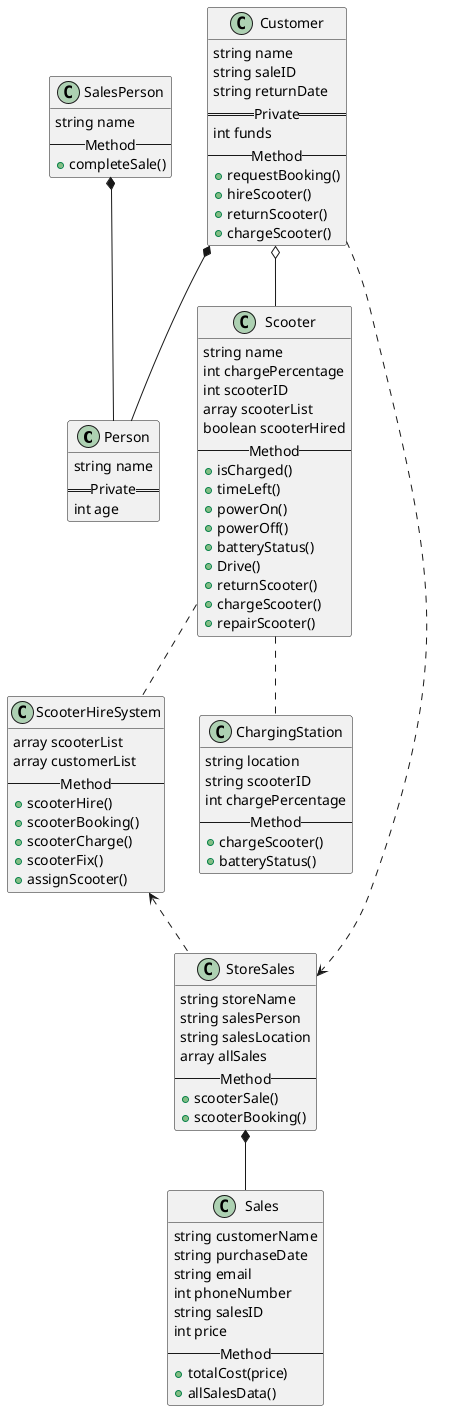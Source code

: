 "@startuml Planning"

Class Person {
    string name
    ==Private==
    int age
}

Class Customer {
    string name
    string saleID
    string returnDate
    ==Private==
    int funds
  --Method--
    +requestBooking()
    +hireScooter()
    +returnScooter()
    +chargeScooter()
}

Class SalesPerson {
    string name
    --Method--
    +completeSale()
}

Class Scooter {
    string name
    int chargePercentage
    int scooterID
    array scooterList
    boolean scooterHired
    --Method--
    +isCharged()
    +timeLeft()
    +powerOn()
    +powerOff()
    +batteryStatus()
    +Drive()
    +returnScooter()
    +chargeScooter()
    +repairScooter()
}

Class ScooterHireSystem {
    array scooterList
    array customerList
    --Method--
    +scooterHire()
    +scooterBooking()
    +scooterCharge()
    +scooterFix()
    +assignScooter()
}

Class Sales {
    string customerName
    string purchaseDate
    string email
    int phoneNumber
    string salesID
    int price
    --Method--
    +totalCost(price)
    +allSalesData()
}

Class StoreSales{
    string storeName
    string salesPerson
    string salesLocation
    array allSales
    --Method--
    +scooterSale()
    +scooterBooking()
}

Class ChargingStation {
    string location
    string scooterID
    int chargePercentage
    --Method--
    +chargeScooter()
    +batteryStatus()
}

StoreSales *--  Sales 

SalesPerson *-- Person

Customer *-- Person

Customer ..> StoreSales

Customer o-- Scooter 

Scooter .. ChargingStation

ScooterHireSystem <.. StoreSales

Scooter .. ScooterHireSystem

' Maybe include a batterry class